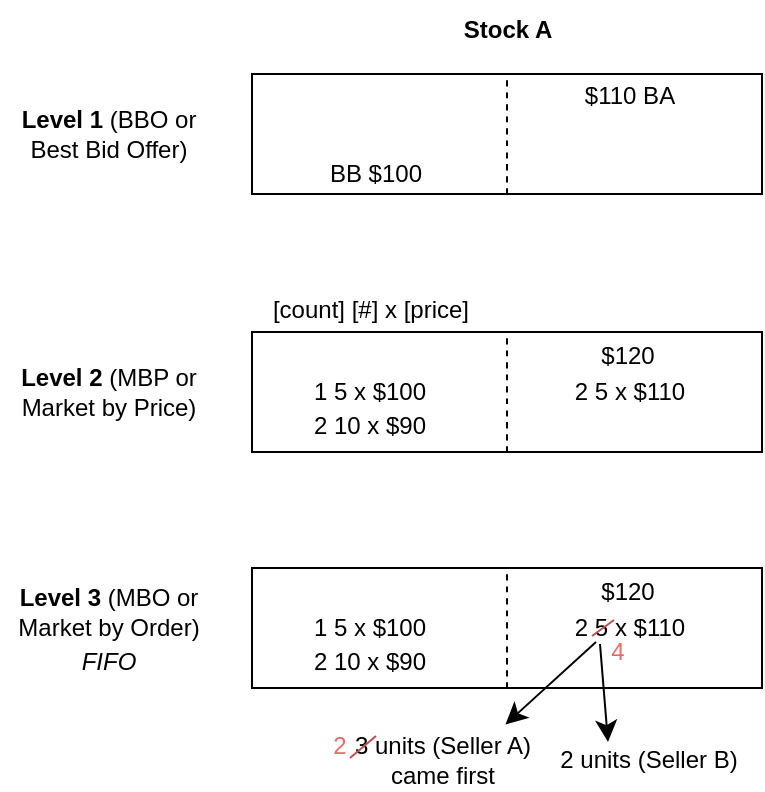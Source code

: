 <mxfile version="26.2.14">
  <diagram name="Page-1" id="FaxwhTRy5LVhjp5MFKf1">
    <mxGraphModel dx="864" dy="1314" grid="0" gridSize="10" guides="1" tooltips="1" connect="1" arrows="1" fold="1" page="0" pageScale="1" pageWidth="1600" pageHeight="1200" math="0" shadow="0">
      <root>
        <mxCell id="0" />
        <mxCell id="1" parent="0" />
        <mxCell id="VNTfguZz3X94q699JYYR-1" value="&lt;b&gt;Level 1 &lt;/b&gt;(BBO or Best Bid Offer)" style="text;html=1;align=center;verticalAlign=middle;whiteSpace=wrap;rounded=0;" vertex="1" parent="1">
          <mxGeometry x="-89" y="-169" width="95" height="30" as="geometry" />
        </mxCell>
        <mxCell id="VNTfguZz3X94q699JYYR-2" value="" style="rounded=0;whiteSpace=wrap;html=1;" vertex="1" parent="1">
          <mxGeometry x="30" y="-184" width="255" height="60" as="geometry" />
        </mxCell>
        <mxCell id="VNTfguZz3X94q699JYYR-3" value="" style="endArrow=none;dashed=1;html=1;rounded=0;fontSize=12;startSize=8;endSize=8;curved=1;exitX=0.5;exitY=1;exitDx=0;exitDy=0;entryX=0.5;entryY=0;entryDx=0;entryDy=0;" edge="1" parent="1" source="VNTfguZz3X94q699JYYR-2" target="VNTfguZz3X94q699JYYR-2">
          <mxGeometry width="50" height="50" relative="1" as="geometry">
            <mxPoint x="158.5" y="-115" as="sourcePoint" />
            <mxPoint x="156.5" y="-186" as="targetPoint" />
          </mxGeometry>
        </mxCell>
        <mxCell id="VNTfguZz3X94q699JYYR-4" value="BB $100" style="text;html=1;align=center;verticalAlign=middle;whiteSpace=wrap;rounded=0;" vertex="1" parent="1">
          <mxGeometry x="62" y="-149" width="60" height="30" as="geometry" />
        </mxCell>
        <mxCell id="VNTfguZz3X94q699JYYR-5" value="$110 BA" style="text;html=1;align=center;verticalAlign=middle;whiteSpace=wrap;rounded=0;" vertex="1" parent="1">
          <mxGeometry x="189" y="-188" width="60" height="30" as="geometry" />
        </mxCell>
        <mxCell id="VNTfguZz3X94q699JYYR-6" value="&lt;b&gt;Stock A&lt;/b&gt;" style="text;html=1;align=center;verticalAlign=middle;whiteSpace=wrap;rounded=0;" vertex="1" parent="1">
          <mxGeometry x="127.5" y="-221" width="60" height="30" as="geometry" />
        </mxCell>
        <mxCell id="VNTfguZz3X94q699JYYR-7" value="&lt;b&gt;Level 2 &lt;/b&gt;(MBP or Market by Price)" style="text;html=1;align=center;verticalAlign=middle;whiteSpace=wrap;rounded=0;" vertex="1" parent="1">
          <mxGeometry x="-89" y="-40" width="95" height="30" as="geometry" />
        </mxCell>
        <mxCell id="VNTfguZz3X94q699JYYR-8" value="" style="rounded=0;whiteSpace=wrap;html=1;" vertex="1" parent="1">
          <mxGeometry x="30" y="-55" width="255" height="60" as="geometry" />
        </mxCell>
        <mxCell id="VNTfguZz3X94q699JYYR-9" value="" style="endArrow=none;dashed=1;html=1;rounded=0;fontSize=12;startSize=8;endSize=8;curved=1;exitX=0.5;exitY=1;exitDx=0;exitDy=0;entryX=0.5;entryY=0;entryDx=0;entryDy=0;" edge="1" parent="1" source="VNTfguZz3X94q699JYYR-8" target="VNTfguZz3X94q699JYYR-8">
          <mxGeometry width="50" height="50" relative="1" as="geometry">
            <mxPoint x="158.5" y="14" as="sourcePoint" />
            <mxPoint x="156.5" y="-57" as="targetPoint" />
          </mxGeometry>
        </mxCell>
        <mxCell id="VNTfguZz3X94q699JYYR-10" value="1 5 x $100" style="text;html=1;align=center;verticalAlign=middle;whiteSpace=wrap;rounded=0;" vertex="1" parent="1">
          <mxGeometry x="59" y="-40" width="60" height="30" as="geometry" />
        </mxCell>
        <mxCell id="VNTfguZz3X94q699JYYR-11" value="2 5 x $110" style="text;html=1;align=center;verticalAlign=middle;whiteSpace=wrap;rounded=0;" vertex="1" parent="1">
          <mxGeometry x="189" y="-40" width="60" height="30" as="geometry" />
        </mxCell>
        <mxCell id="VNTfguZz3X94q699JYYR-13" value="2 10 x $90" style="text;html=1;align=center;verticalAlign=middle;whiteSpace=wrap;rounded=0;" vertex="1" parent="1">
          <mxGeometry x="59" y="-23" width="60" height="30" as="geometry" />
        </mxCell>
        <mxCell id="VNTfguZz3X94q699JYYR-14" value="$120" style="text;html=1;align=center;verticalAlign=middle;whiteSpace=wrap;rounded=0;" vertex="1" parent="1">
          <mxGeometry x="187.5" y="-58" width="60" height="30" as="geometry" />
        </mxCell>
        <mxCell id="VNTfguZz3X94q699JYYR-15" value="[count] [#] x [price]" style="text;html=1;align=center;verticalAlign=middle;whiteSpace=wrap;rounded=0;" vertex="1" parent="1">
          <mxGeometry x="34.5" y="-81" width="109" height="30" as="geometry" />
        </mxCell>
        <mxCell id="VNTfguZz3X94q699JYYR-16" value="&lt;b&gt;Level 3 &lt;/b&gt;(MBO or Market by Order)" style="text;html=1;align=center;verticalAlign=middle;whiteSpace=wrap;rounded=0;" vertex="1" parent="1">
          <mxGeometry x="-89" y="70" width="95" height="30" as="geometry" />
        </mxCell>
        <mxCell id="VNTfguZz3X94q699JYYR-17" value="" style="rounded=0;whiteSpace=wrap;html=1;" vertex="1" parent="1">
          <mxGeometry x="30" y="63" width="255" height="60" as="geometry" />
        </mxCell>
        <mxCell id="VNTfguZz3X94q699JYYR-18" value="" style="endArrow=none;dashed=1;html=1;rounded=0;fontSize=12;startSize=8;endSize=8;curved=1;exitX=0.5;exitY=1;exitDx=0;exitDy=0;entryX=0.5;entryY=0;entryDx=0;entryDy=0;" edge="1" parent="1" source="VNTfguZz3X94q699JYYR-17" target="VNTfguZz3X94q699JYYR-17">
          <mxGeometry width="50" height="50" relative="1" as="geometry">
            <mxPoint x="158.5" y="132" as="sourcePoint" />
            <mxPoint x="156.5" y="61" as="targetPoint" />
          </mxGeometry>
        </mxCell>
        <mxCell id="VNTfguZz3X94q699JYYR-19" value="1 5 x $100" style="text;html=1;align=center;verticalAlign=middle;whiteSpace=wrap;rounded=0;" vertex="1" parent="1">
          <mxGeometry x="59" y="78" width="60" height="30" as="geometry" />
        </mxCell>
        <mxCell id="VNTfguZz3X94q699JYYR-20" value="2 5 x $110" style="text;html=1;align=center;verticalAlign=middle;whiteSpace=wrap;rounded=0;" vertex="1" parent="1">
          <mxGeometry x="189" y="78" width="60" height="30" as="geometry" />
        </mxCell>
        <mxCell id="VNTfguZz3X94q699JYYR-21" value="2 10 x $90" style="text;html=1;align=center;verticalAlign=middle;whiteSpace=wrap;rounded=0;" vertex="1" parent="1">
          <mxGeometry x="59" y="95" width="60" height="30" as="geometry" />
        </mxCell>
        <mxCell id="VNTfguZz3X94q699JYYR-22" value="$120" style="text;html=1;align=center;verticalAlign=middle;whiteSpace=wrap;rounded=0;" vertex="1" parent="1">
          <mxGeometry x="187.5" y="60" width="60" height="30" as="geometry" />
        </mxCell>
        <mxCell id="VNTfguZz3X94q699JYYR-23" value="&lt;i&gt;FIFO&lt;/i&gt;" style="text;html=1;align=center;verticalAlign=middle;whiteSpace=wrap;rounded=0;" vertex="1" parent="1">
          <mxGeometry x="-96" y="95" width="109" height="30" as="geometry" />
        </mxCell>
        <mxCell id="VNTfguZz3X94q699JYYR-24" value="" style="endArrow=classic;html=1;rounded=0;fontSize=12;startSize=8;endSize=8;curved=1;exitX=0.25;exitY=1;exitDx=0;exitDy=0;entryX=0.179;entryY=-0.092;entryDx=0;entryDy=0;entryPerimeter=0;" edge="1" parent="1">
          <mxGeometry width="50" height="50" relative="1" as="geometry">
            <mxPoint x="202" y="100" as="sourcePoint" />
            <mxPoint x="156.74" y="141.24" as="targetPoint" />
          </mxGeometry>
        </mxCell>
        <mxCell id="VNTfguZz3X94q699JYYR-25" value="" style="endArrow=classic;html=1;rounded=0;fontSize=12;startSize=8;endSize=8;curved=1;" edge="1" parent="1">
          <mxGeometry width="50" height="50" relative="1" as="geometry">
            <mxPoint x="204" y="101" as="sourcePoint" />
            <mxPoint x="208" y="150" as="targetPoint" />
          </mxGeometry>
        </mxCell>
        <mxCell id="VNTfguZz3X94q699JYYR-27" value="2 units (Seller B)" style="text;html=1;align=center;verticalAlign=middle;whiteSpace=wrap;rounded=0;" vertex="1" parent="1">
          <mxGeometry x="177" y="144" width="103" height="30" as="geometry" />
        </mxCell>
        <mxCell id="VNTfguZz3X94q699JYYR-28" value="3 units (Seller A)&lt;div&gt;came first&lt;/div&gt;" style="text;html=1;align=center;verticalAlign=middle;whiteSpace=wrap;rounded=0;" vertex="1" parent="1">
          <mxGeometry x="74" y="144" width="103" height="30" as="geometry" />
        </mxCell>
        <mxCell id="VNTfguZz3X94q699JYYR-29" value="" style="endArrow=none;html=1;rounded=0;fontSize=12;startSize=8;endSize=8;curved=1;fillColor=#f8cecc;strokeColor=#b85450;" edge="1" parent="1">
          <mxGeometry width="50" height="50" relative="1" as="geometry">
            <mxPoint x="79" y="158" as="sourcePoint" />
            <mxPoint x="92" y="147" as="targetPoint" />
          </mxGeometry>
        </mxCell>
        <mxCell id="VNTfguZz3X94q699JYYR-30" value="&lt;font style=&quot;color: rgb(234, 107, 102);&quot;&gt;2&lt;/font&gt;" style="text;html=1;align=center;verticalAlign=middle;whiteSpace=wrap;rounded=0;" vertex="1" parent="1">
          <mxGeometry x="44" y="137" width="60" height="30" as="geometry" />
        </mxCell>
        <mxCell id="VNTfguZz3X94q699JYYR-31" value="&lt;font style=&quot;color: rgb(234, 107, 102);&quot;&gt;4&lt;/font&gt;" style="text;html=1;align=center;verticalAlign=middle;whiteSpace=wrap;rounded=0;" vertex="1" parent="1">
          <mxGeometry x="183" y="90" width="60" height="30" as="geometry" />
        </mxCell>
        <mxCell id="VNTfguZz3X94q699JYYR-32" value="" style="endArrow=none;html=1;rounded=0;fontSize=12;startSize=8;endSize=8;curved=1;fillColor=#f8cecc;strokeColor=#b85450;" edge="1" parent="1">
          <mxGeometry width="50" height="50" relative="1" as="geometry">
            <mxPoint x="211" y="89" as="sourcePoint" />
            <mxPoint x="200" y="97" as="targetPoint" />
          </mxGeometry>
        </mxCell>
      </root>
    </mxGraphModel>
  </diagram>
</mxfile>
